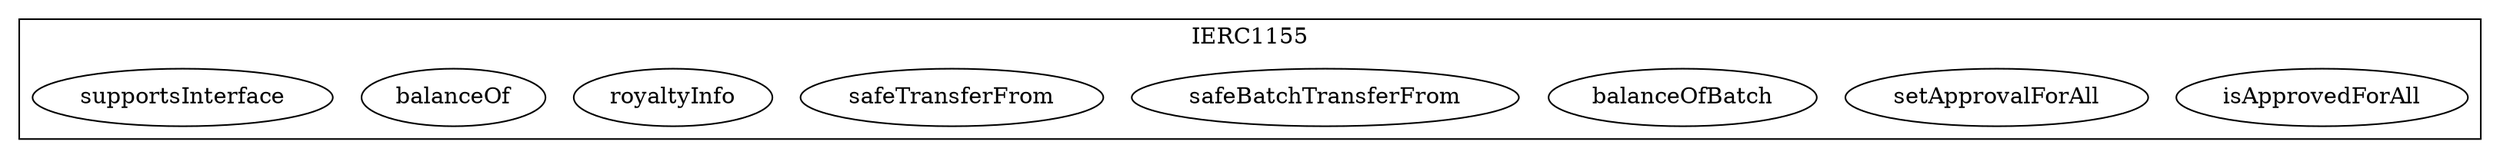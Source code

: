 strict digraph {
subgraph cluster_13912_IERC1155 {
label = "IERC1155"
"13912_isApprovedForAll" [label="isApprovedForAll"]
"13912_setApprovalForAll" [label="setApprovalForAll"]
"13912_balanceOfBatch" [label="balanceOfBatch"]
"13912_safeBatchTransferFrom" [label="safeBatchTransferFrom"]
"13912_safeTransferFrom" [label="safeTransferFrom"]
"13912_royaltyInfo" [label="royaltyInfo"]
"13912_balanceOf" [label="balanceOf"]
"13912_supportsInterface" [label="supportsInterface"]
}subgraph cluster_solidity {
label = "[Solidity]"
}
}